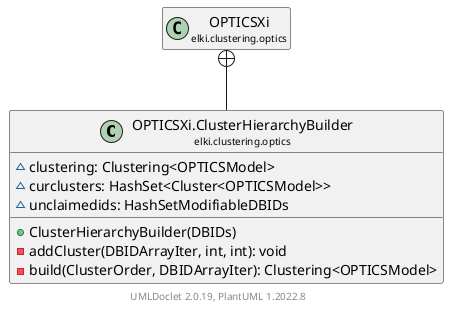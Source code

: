 @startuml
    remove .*\.(Instance|Par|Parameterizer|Factory)$
    set namespaceSeparator none
    hide empty fields
    hide empty methods

    class "<size:14>OPTICSXi.ClusterHierarchyBuilder\n<size:10>elki.clustering.optics" as elki.clustering.optics.OPTICSXi.ClusterHierarchyBuilder [[OPTICSXi.ClusterHierarchyBuilder.html]] {
        ~clustering: Clustering<OPTICSModel>
        ~curclusters: HashSet<Cluster<OPTICSModel>>
        ~unclaimedids: HashSetModifiableDBIDs
        +ClusterHierarchyBuilder(DBIDs)
        -addCluster(DBIDArrayIter, int, int): void
        -build(ClusterOrder, DBIDArrayIter): Clustering<OPTICSModel>
    }

    class "<size:14>OPTICSXi\n<size:10>elki.clustering.optics" as elki.clustering.optics.OPTICSXi [[OPTICSXi.html]]

    elki.clustering.optics.OPTICSXi +-- elki.clustering.optics.OPTICSXi.ClusterHierarchyBuilder

    center footer UMLDoclet 2.0.19, PlantUML 1.2022.8
@enduml
